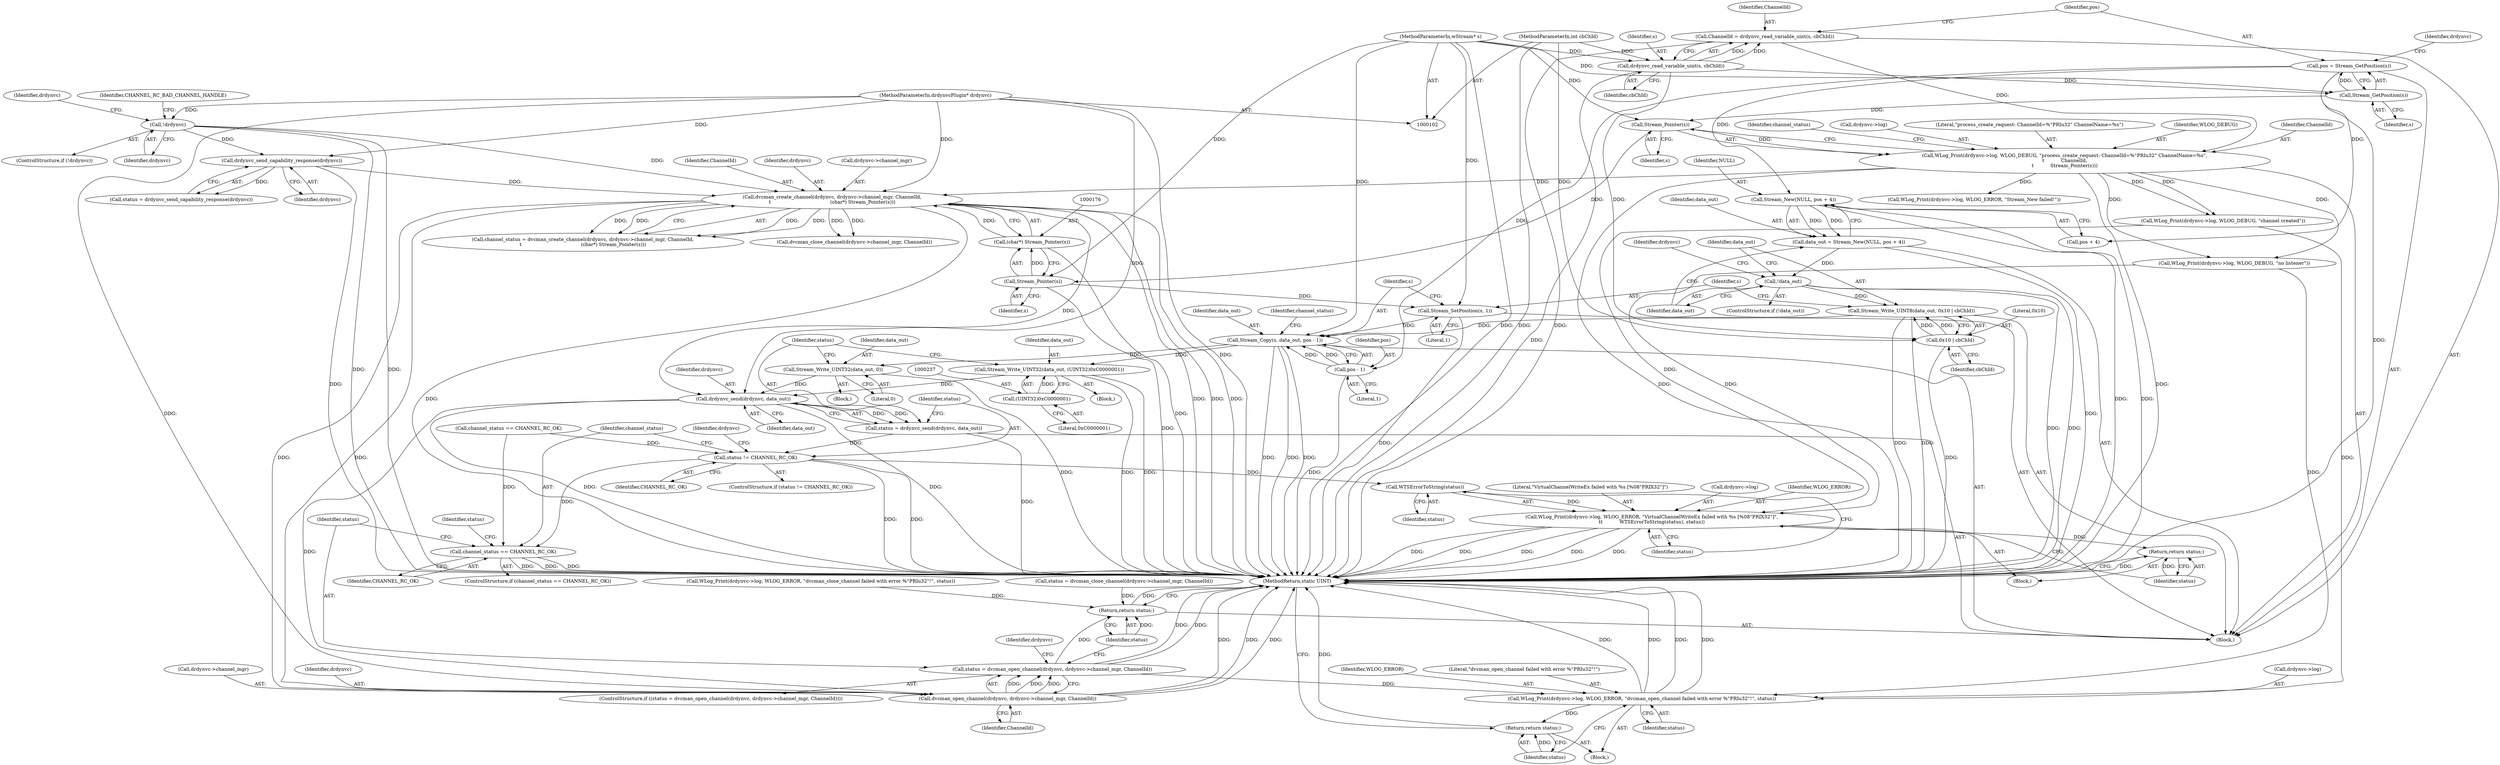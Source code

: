 digraph "0_FreeRDP_baee520e3dd9be6511c45a14c5f5e77784de1471_2@API" {
"1000241" [label="(Call,drdynvc_send(drdynvc, data_out))"];
"1000169" [label="(Call,dvcman_create_channel(drdynvc, drdynvc->channel_mgr, ChannelId,\n\t                                       (char*) Stream_Pointer(s)))"];
"1000114" [label="(Call,!drdynvc)"];
"1000103" [label="(MethodParameterIn,drdynvcPlugin* drdynvc)"];
"1000133" [label="(Call,drdynvc_send_capability_response(drdynvc))"];
"1000158" [label="(Call,WLog_Print(drdynvc->log, WLOG_DEBUG, \"process_create_request: ChannelId=%\"PRIu32\" ChannelName=%s\",\n\t           ChannelId,\n\t           Stream_Pointer(s)))"];
"1000149" [label="(Call,ChannelId = drdynvc_read_variable_uint(s, cbChId))"];
"1000151" [label="(Call,drdynvc_read_variable_uint(s, cbChId))"];
"1000106" [label="(MethodParameterIn,wStream* s)"];
"1000105" [label="(MethodParameterIn,int cbChId)"];
"1000165" [label="(Call,Stream_Pointer(s))"];
"1000156" [label="(Call,Stream_GetPosition(s))"];
"1000175" [label="(Call,(char*) Stream_Pointer(s))"];
"1000177" [label="(Call,Stream_Pointer(s))"];
"1000234" [label="(Call,Stream_Write_UINT32(data_out, (UINT32)0xC0000001))"];
"1000206" [label="(Call,Stream_Copy(s, data_out, pos - 1))"];
"1000203" [label="(Call,Stream_SetPosition(s, 1))"];
"1000198" [label="(Call,Stream_Write_UINT8(data_out, 0x10 | cbChId))"];
"1000187" [label="(Call,!data_out)"];
"1000179" [label="(Call,data_out = Stream_New(NULL, pos + 4))"];
"1000181" [label="(Call,Stream_New(NULL, pos + 4))"];
"1000154" [label="(Call,pos = Stream_GetPosition(s))"];
"1000200" [label="(Call,0x10 | cbChId)"];
"1000209" [label="(Call,pos - 1)"];
"1000236" [label="(Call,(UINT32)0xC0000001)"];
"1000223" [label="(Call,Stream_Write_UINT32(data_out, 0))"];
"1000239" [label="(Call,status = drdynvc_send(drdynvc, data_out))"];
"1000245" [label="(Call,status != CHANNEL_RC_OK)"];
"1000255" [label="(Call,WTSErrorToString(status))"];
"1000249" [label="(Call,WLog_Print(drdynvc->log, WLOG_ERROR, \"VirtualChannelWriteEx failed with %s [%08\"PRIX32\"]\",\n\t\t           WTSErrorToString(status), status))"];
"1000258" [label="(Return,return status;)"];
"1000261" [label="(Call,channel_status == CHANNEL_RC_OK)"];
"1000268" [label="(Call,dvcman_open_channel(drdynvc, drdynvc->channel_mgr, ChannelId))"];
"1000266" [label="(Call,status = dvcman_open_channel(drdynvc, drdynvc->channel_mgr, ChannelId))"];
"1000275" [label="(Call,WLog_Print(drdynvc->log, WLOG_ERROR, \"dvcman_open_channel failed with error %\"PRIu32\"!\", status))"];
"1000282" [label="(Return,return status;)"];
"1000301" [label="(Return,return status;)"];
"1000182" [label="(Identifier,NULL)"];
"1000242" [label="(Identifier,drdynvc)"];
"1000243" [label="(Identifier,data_out)"];
"1000258" [label="(Return,return status;)"];
"1000151" [label="(Call,drdynvc_read_variable_uint(s, cbChId))"];
"1000186" [label="(ControlStructure,if (!data_out))"];
"1000257" [label="(Identifier,status)"];
"1000273" [label="(Identifier,ChannelId)"];
"1000270" [label="(Call,drdynvc->channel_mgr)"];
"1000301" [label="(Return,return status;)"];
"1000117" [label="(Identifier,CHANNEL_RC_BAD_CHANNEL_HANDLE)"];
"1000213" [label="(Call,channel_status == CHANNEL_RC_OK)"];
"1000277" [label="(Identifier,drdynvc)"];
"1000210" [label="(Identifier,pos)"];
"1000156" [label="(Call,Stream_GetPosition(s))"];
"1000211" [label="(Literal,1)"];
"1000217" [label="(Call,WLog_Print(drdynvc->log, WLOG_DEBUG, \"channel created\"))"];
"1000178" [label="(Identifier,s)"];
"1000240" [label="(Identifier,status)"];
"1000162" [label="(Identifier,WLOG_DEBUG)"];
"1000265" [label="(ControlStructure,if ((status = dvcman_open_channel(drdynvc, drdynvc->channel_mgr, ChannelId))))"];
"1000228" [label="(Call,WLog_Print(drdynvc->log, WLOG_DEBUG, \"no listener\"))"];
"1000275" [label="(Call,WLog_Print(drdynvc->log, WLOG_ERROR, \"dvcman_open_channel failed with error %\"PRIu32\"!\", status))"];
"1000241" [label="(Call,drdynvc_send(drdynvc, data_out))"];
"1000115" [label="(Identifier,drdynvc)"];
"1000154" [label="(Call,pos = Stream_GetPosition(s))"];
"1000179" [label="(Call,data_out = Stream_New(NULL, pos + 4))"];
"1000170" [label="(Identifier,drdynvc)"];
"1000114" [label="(Call,!drdynvc)"];
"1000234" [label="(Call,Stream_Write_UINT32(data_out, (UINT32)0xC0000001))"];
"1000209" [label="(Call,pos - 1)"];
"1000236" [label="(Call,(UINT32)0xC0000001)"];
"1000227" [label="(Block,)"];
"1000287" [label="(Call,status = dvcman_close_channel(drdynvc->channel_mgr, ChannelId))"];
"1000247" [label="(Identifier,CHANNEL_RC_OK)"];
"1000177" [label="(Call,Stream_Pointer(s))"];
"1000256" [label="(Identifier,status)"];
"1000167" [label="(Call,channel_status = dvcman_create_channel(drdynvc, drdynvc->channel_mgr, ChannelId,\n\t                                       (char*) Stream_Pointer(s)))"];
"1000206" [label="(Call,Stream_Copy(s, data_out, pos - 1))"];
"1000205" [label="(Literal,1)"];
"1000248" [label="(Block,)"];
"1000171" [label="(Call,drdynvc->channel_mgr)"];
"1000251" [label="(Identifier,drdynvc)"];
"1000164" [label="(Identifier,ChannelId)"];
"1000160" [label="(Identifier,drdynvc)"];
"1000169" [label="(Call,dvcman_create_channel(drdynvc, drdynvc->channel_mgr, ChannelId,\n\t                                       (char*) Stream_Pointer(s)))"];
"1000216" [label="(Block,)"];
"1000200" [label="(Call,0x10 | cbChId)"];
"1000245" [label="(Call,status != CHANNEL_RC_OK)"];
"1000168" [label="(Identifier,channel_status)"];
"1000149" [label="(Call,ChannelId = drdynvc_read_variable_uint(s, cbChId))"];
"1000244" [label="(ControlStructure,if (status != CHANNEL_RC_OK))"];
"1000263" [label="(Identifier,CHANNEL_RC_OK)"];
"1000288" [label="(Identifier,status)"];
"1000192" [label="(Identifier,drdynvc)"];
"1000260" [label="(ControlStructure,if (channel_status == CHANNEL_RC_OK))"];
"1000279" [label="(Identifier,WLOG_ERROR)"];
"1000175" [label="(Call,(char*) Stream_Pointer(s))"];
"1000250" [label="(Call,drdynvc->log)"];
"1000224" [label="(Identifier,data_out)"];
"1000281" [label="(Identifier,status)"];
"1000294" [label="(Call,WLog_Print(drdynvc->log, WLOG_ERROR, \"dvcman_close_channel failed with error %\"PRIu32\"!\", status))"];
"1000249" [label="(Call,WLog_Print(drdynvc->log, WLOG_ERROR, \"VirtualChannelWriteEx failed with %s [%08\"PRIX32\"]\",\n\t\t           WTSErrorToString(status), status))"];
"1000303" [label="(MethodReturn,static UINT)"];
"1000155" [label="(Identifier,pos)"];
"1000157" [label="(Identifier,s)"];
"1000204" [label="(Identifier,s)"];
"1000190" [label="(Call,WLog_Print(drdynvc->log, WLOG_ERROR, \"Stream_New failed!\"))"];
"1000289" [label="(Call,dvcman_close_channel(drdynvc->channel_mgr, ChannelId))"];
"1000183" [label="(Call,pos + 4)"];
"1000153" [label="(Identifier,cbChId)"];
"1000133" [label="(Call,drdynvc_send_capability_response(drdynvc))"];
"1000131" [label="(Call,status = drdynvc_send_capability_response(drdynvc))"];
"1000107" [label="(Block,)"];
"1000103" [label="(MethodParameterIn,drdynvcPlugin* drdynvc)"];
"1000106" [label="(MethodParameterIn,wStream* s)"];
"1000282" [label="(Return,return status;)"];
"1000269" [label="(Identifier,drdynvc)"];
"1000253" [label="(Identifier,WLOG_ERROR)"];
"1000268" [label="(Call,dvcman_open_channel(drdynvc, drdynvc->channel_mgr, ChannelId))"];
"1000283" [label="(Identifier,status)"];
"1000134" [label="(Identifier,drdynvc)"];
"1000274" [label="(Block,)"];
"1000174" [label="(Identifier,ChannelId)"];
"1000152" [label="(Identifier,s)"];
"1000280" [label="(Literal,\"dvcman_open_channel failed with error %\"PRIu32\"!\")"];
"1000276" [label="(Call,drdynvc->log)"];
"1000150" [label="(Identifier,ChannelId)"];
"1000105" [label="(MethodParameterIn,int cbChId)"];
"1000259" [label="(Identifier,status)"];
"1000158" [label="(Call,WLog_Print(drdynvc->log, WLOG_DEBUG, \"process_create_request: ChannelId=%\"PRIu32\" ChannelName=%s\",\n\t           ChannelId,\n\t           Stream_Pointer(s)))"];
"1000208" [label="(Identifier,data_out)"];
"1000262" [label="(Identifier,channel_status)"];
"1000121" [label="(Identifier,drdynvc)"];
"1000254" [label="(Literal,\"VirtualChannelWriteEx failed with %s [%08\"PRIX32\"]\")"];
"1000166" [label="(Identifier,s)"];
"1000188" [label="(Identifier,data_out)"];
"1000198" [label="(Call,Stream_Write_UINT8(data_out, 0x10 | cbChId))"];
"1000246" [label="(Identifier,status)"];
"1000267" [label="(Identifier,status)"];
"1000223" [label="(Call,Stream_Write_UINT32(data_out, 0))"];
"1000180" [label="(Identifier,data_out)"];
"1000225" [label="(Literal,0)"];
"1000165" [label="(Call,Stream_Pointer(s))"];
"1000113" [label="(ControlStructure,if (!drdynvc))"];
"1000214" [label="(Identifier,channel_status)"];
"1000203" [label="(Call,Stream_SetPosition(s, 1))"];
"1000266" [label="(Call,status = dvcman_open_channel(drdynvc, drdynvc->channel_mgr, ChannelId))"];
"1000207" [label="(Identifier,s)"];
"1000159" [label="(Call,drdynvc->log)"];
"1000187" [label="(Call,!data_out)"];
"1000255" [label="(Call,WTSErrorToString(status))"];
"1000163" [label="(Literal,\"process_create_request: ChannelId=%\"PRIu32\" ChannelName=%s\")"];
"1000235" [label="(Identifier,data_out)"];
"1000202" [label="(Identifier,cbChId)"];
"1000238" [label="(Literal,0xC0000001)"];
"1000201" [label="(Literal,0x10)"];
"1000261" [label="(Call,channel_status == CHANNEL_RC_OK)"];
"1000199" [label="(Identifier,data_out)"];
"1000302" [label="(Identifier,status)"];
"1000239" [label="(Call,status = drdynvc_send(drdynvc, data_out))"];
"1000181" [label="(Call,Stream_New(NULL, pos + 4))"];
"1000241" -> "1000239"  [label="AST: "];
"1000241" -> "1000243"  [label="CFG: "];
"1000242" -> "1000241"  [label="AST: "];
"1000243" -> "1000241"  [label="AST: "];
"1000239" -> "1000241"  [label="CFG: "];
"1000241" -> "1000303"  [label="DDG: "];
"1000241" -> "1000303"  [label="DDG: "];
"1000241" -> "1000239"  [label="DDG: "];
"1000241" -> "1000239"  [label="DDG: "];
"1000169" -> "1000241"  [label="DDG: "];
"1000103" -> "1000241"  [label="DDG: "];
"1000234" -> "1000241"  [label="DDG: "];
"1000223" -> "1000241"  [label="DDG: "];
"1000241" -> "1000268"  [label="DDG: "];
"1000169" -> "1000167"  [label="AST: "];
"1000169" -> "1000175"  [label="CFG: "];
"1000170" -> "1000169"  [label="AST: "];
"1000171" -> "1000169"  [label="AST: "];
"1000174" -> "1000169"  [label="AST: "];
"1000175" -> "1000169"  [label="AST: "];
"1000167" -> "1000169"  [label="CFG: "];
"1000169" -> "1000303"  [label="DDG: "];
"1000169" -> "1000303"  [label="DDG: "];
"1000169" -> "1000303"  [label="DDG: "];
"1000169" -> "1000303"  [label="DDG: "];
"1000169" -> "1000167"  [label="DDG: "];
"1000169" -> "1000167"  [label="DDG: "];
"1000169" -> "1000167"  [label="DDG: "];
"1000169" -> "1000167"  [label="DDG: "];
"1000114" -> "1000169"  [label="DDG: "];
"1000133" -> "1000169"  [label="DDG: "];
"1000103" -> "1000169"  [label="DDG: "];
"1000158" -> "1000169"  [label="DDG: "];
"1000175" -> "1000169"  [label="DDG: "];
"1000169" -> "1000268"  [label="DDG: "];
"1000169" -> "1000268"  [label="DDG: "];
"1000169" -> "1000289"  [label="DDG: "];
"1000169" -> "1000289"  [label="DDG: "];
"1000114" -> "1000113"  [label="AST: "];
"1000114" -> "1000115"  [label="CFG: "];
"1000115" -> "1000114"  [label="AST: "];
"1000117" -> "1000114"  [label="CFG: "];
"1000121" -> "1000114"  [label="CFG: "];
"1000114" -> "1000303"  [label="DDG: "];
"1000114" -> "1000303"  [label="DDG: "];
"1000103" -> "1000114"  [label="DDG: "];
"1000114" -> "1000133"  [label="DDG: "];
"1000103" -> "1000102"  [label="AST: "];
"1000103" -> "1000303"  [label="DDG: "];
"1000103" -> "1000133"  [label="DDG: "];
"1000103" -> "1000268"  [label="DDG: "];
"1000133" -> "1000131"  [label="AST: "];
"1000133" -> "1000134"  [label="CFG: "];
"1000134" -> "1000133"  [label="AST: "];
"1000131" -> "1000133"  [label="CFG: "];
"1000133" -> "1000303"  [label="DDG: "];
"1000133" -> "1000131"  [label="DDG: "];
"1000158" -> "1000107"  [label="AST: "];
"1000158" -> "1000165"  [label="CFG: "];
"1000159" -> "1000158"  [label="AST: "];
"1000162" -> "1000158"  [label="AST: "];
"1000163" -> "1000158"  [label="AST: "];
"1000164" -> "1000158"  [label="AST: "];
"1000165" -> "1000158"  [label="AST: "];
"1000168" -> "1000158"  [label="CFG: "];
"1000158" -> "1000303"  [label="DDG: "];
"1000158" -> "1000303"  [label="DDG: "];
"1000149" -> "1000158"  [label="DDG: "];
"1000165" -> "1000158"  [label="DDG: "];
"1000158" -> "1000190"  [label="DDG: "];
"1000158" -> "1000217"  [label="DDG: "];
"1000158" -> "1000217"  [label="DDG: "];
"1000158" -> "1000228"  [label="DDG: "];
"1000158" -> "1000228"  [label="DDG: "];
"1000149" -> "1000107"  [label="AST: "];
"1000149" -> "1000151"  [label="CFG: "];
"1000150" -> "1000149"  [label="AST: "];
"1000151" -> "1000149"  [label="AST: "];
"1000155" -> "1000149"  [label="CFG: "];
"1000149" -> "1000303"  [label="DDG: "];
"1000151" -> "1000149"  [label="DDG: "];
"1000151" -> "1000149"  [label="DDG: "];
"1000151" -> "1000153"  [label="CFG: "];
"1000152" -> "1000151"  [label="AST: "];
"1000153" -> "1000151"  [label="AST: "];
"1000151" -> "1000303"  [label="DDG: "];
"1000106" -> "1000151"  [label="DDG: "];
"1000105" -> "1000151"  [label="DDG: "];
"1000151" -> "1000156"  [label="DDG: "];
"1000151" -> "1000200"  [label="DDG: "];
"1000106" -> "1000102"  [label="AST: "];
"1000106" -> "1000303"  [label="DDG: "];
"1000106" -> "1000156"  [label="DDG: "];
"1000106" -> "1000165"  [label="DDG: "];
"1000106" -> "1000177"  [label="DDG: "];
"1000106" -> "1000203"  [label="DDG: "];
"1000106" -> "1000206"  [label="DDG: "];
"1000105" -> "1000102"  [label="AST: "];
"1000105" -> "1000303"  [label="DDG: "];
"1000105" -> "1000200"  [label="DDG: "];
"1000165" -> "1000166"  [label="CFG: "];
"1000166" -> "1000165"  [label="AST: "];
"1000156" -> "1000165"  [label="DDG: "];
"1000165" -> "1000177"  [label="DDG: "];
"1000156" -> "1000154"  [label="AST: "];
"1000156" -> "1000157"  [label="CFG: "];
"1000157" -> "1000156"  [label="AST: "];
"1000154" -> "1000156"  [label="CFG: "];
"1000156" -> "1000154"  [label="DDG: "];
"1000175" -> "1000177"  [label="CFG: "];
"1000176" -> "1000175"  [label="AST: "];
"1000177" -> "1000175"  [label="AST: "];
"1000175" -> "1000303"  [label="DDG: "];
"1000177" -> "1000175"  [label="DDG: "];
"1000177" -> "1000178"  [label="CFG: "];
"1000178" -> "1000177"  [label="AST: "];
"1000177" -> "1000303"  [label="DDG: "];
"1000177" -> "1000203"  [label="DDG: "];
"1000234" -> "1000227"  [label="AST: "];
"1000234" -> "1000236"  [label="CFG: "];
"1000235" -> "1000234"  [label="AST: "];
"1000236" -> "1000234"  [label="AST: "];
"1000240" -> "1000234"  [label="CFG: "];
"1000234" -> "1000303"  [label="DDG: "];
"1000234" -> "1000303"  [label="DDG: "];
"1000206" -> "1000234"  [label="DDG: "];
"1000236" -> "1000234"  [label="DDG: "];
"1000206" -> "1000107"  [label="AST: "];
"1000206" -> "1000209"  [label="CFG: "];
"1000207" -> "1000206"  [label="AST: "];
"1000208" -> "1000206"  [label="AST: "];
"1000209" -> "1000206"  [label="AST: "];
"1000214" -> "1000206"  [label="CFG: "];
"1000206" -> "1000303"  [label="DDG: "];
"1000206" -> "1000303"  [label="DDG: "];
"1000206" -> "1000303"  [label="DDG: "];
"1000203" -> "1000206"  [label="DDG: "];
"1000198" -> "1000206"  [label="DDG: "];
"1000209" -> "1000206"  [label="DDG: "];
"1000209" -> "1000206"  [label="DDG: "];
"1000206" -> "1000223"  [label="DDG: "];
"1000203" -> "1000107"  [label="AST: "];
"1000203" -> "1000205"  [label="CFG: "];
"1000204" -> "1000203"  [label="AST: "];
"1000205" -> "1000203"  [label="AST: "];
"1000207" -> "1000203"  [label="CFG: "];
"1000203" -> "1000303"  [label="DDG: "];
"1000198" -> "1000107"  [label="AST: "];
"1000198" -> "1000200"  [label="CFG: "];
"1000199" -> "1000198"  [label="AST: "];
"1000200" -> "1000198"  [label="AST: "];
"1000204" -> "1000198"  [label="CFG: "];
"1000198" -> "1000303"  [label="DDG: "];
"1000198" -> "1000303"  [label="DDG: "];
"1000187" -> "1000198"  [label="DDG: "];
"1000200" -> "1000198"  [label="DDG: "];
"1000200" -> "1000198"  [label="DDG: "];
"1000187" -> "1000186"  [label="AST: "];
"1000187" -> "1000188"  [label="CFG: "];
"1000188" -> "1000187"  [label="AST: "];
"1000192" -> "1000187"  [label="CFG: "];
"1000199" -> "1000187"  [label="CFG: "];
"1000187" -> "1000303"  [label="DDG: "];
"1000187" -> "1000303"  [label="DDG: "];
"1000179" -> "1000187"  [label="DDG: "];
"1000179" -> "1000107"  [label="AST: "];
"1000179" -> "1000181"  [label="CFG: "];
"1000180" -> "1000179"  [label="AST: "];
"1000181" -> "1000179"  [label="AST: "];
"1000188" -> "1000179"  [label="CFG: "];
"1000179" -> "1000303"  [label="DDG: "];
"1000181" -> "1000179"  [label="DDG: "];
"1000181" -> "1000179"  [label="DDG: "];
"1000181" -> "1000183"  [label="CFG: "];
"1000182" -> "1000181"  [label="AST: "];
"1000183" -> "1000181"  [label="AST: "];
"1000181" -> "1000303"  [label="DDG: "];
"1000181" -> "1000303"  [label="DDG: "];
"1000154" -> "1000181"  [label="DDG: "];
"1000154" -> "1000107"  [label="AST: "];
"1000155" -> "1000154"  [label="AST: "];
"1000160" -> "1000154"  [label="CFG: "];
"1000154" -> "1000303"  [label="DDG: "];
"1000154" -> "1000183"  [label="DDG: "];
"1000154" -> "1000209"  [label="DDG: "];
"1000200" -> "1000202"  [label="CFG: "];
"1000201" -> "1000200"  [label="AST: "];
"1000202" -> "1000200"  [label="AST: "];
"1000200" -> "1000303"  [label="DDG: "];
"1000209" -> "1000211"  [label="CFG: "];
"1000210" -> "1000209"  [label="AST: "];
"1000211" -> "1000209"  [label="AST: "];
"1000209" -> "1000303"  [label="DDG: "];
"1000236" -> "1000238"  [label="CFG: "];
"1000237" -> "1000236"  [label="AST: "];
"1000238" -> "1000236"  [label="AST: "];
"1000223" -> "1000216"  [label="AST: "];
"1000223" -> "1000225"  [label="CFG: "];
"1000224" -> "1000223"  [label="AST: "];
"1000225" -> "1000223"  [label="AST: "];
"1000240" -> "1000223"  [label="CFG: "];
"1000223" -> "1000303"  [label="DDG: "];
"1000239" -> "1000107"  [label="AST: "];
"1000240" -> "1000239"  [label="AST: "];
"1000246" -> "1000239"  [label="CFG: "];
"1000239" -> "1000303"  [label="DDG: "];
"1000239" -> "1000245"  [label="DDG: "];
"1000245" -> "1000244"  [label="AST: "];
"1000245" -> "1000247"  [label="CFG: "];
"1000246" -> "1000245"  [label="AST: "];
"1000247" -> "1000245"  [label="AST: "];
"1000251" -> "1000245"  [label="CFG: "];
"1000262" -> "1000245"  [label="CFG: "];
"1000245" -> "1000303"  [label="DDG: "];
"1000245" -> "1000303"  [label="DDG: "];
"1000213" -> "1000245"  [label="DDG: "];
"1000245" -> "1000255"  [label="DDG: "];
"1000245" -> "1000261"  [label="DDG: "];
"1000255" -> "1000249"  [label="AST: "];
"1000255" -> "1000256"  [label="CFG: "];
"1000256" -> "1000255"  [label="AST: "];
"1000257" -> "1000255"  [label="CFG: "];
"1000255" -> "1000249"  [label="DDG: "];
"1000249" -> "1000248"  [label="AST: "];
"1000249" -> "1000257"  [label="CFG: "];
"1000250" -> "1000249"  [label="AST: "];
"1000253" -> "1000249"  [label="AST: "];
"1000254" -> "1000249"  [label="AST: "];
"1000257" -> "1000249"  [label="AST: "];
"1000259" -> "1000249"  [label="CFG: "];
"1000249" -> "1000303"  [label="DDG: "];
"1000249" -> "1000303"  [label="DDG: "];
"1000249" -> "1000303"  [label="DDG: "];
"1000249" -> "1000303"  [label="DDG: "];
"1000249" -> "1000303"  [label="DDG: "];
"1000228" -> "1000249"  [label="DDG: "];
"1000217" -> "1000249"  [label="DDG: "];
"1000249" -> "1000258"  [label="DDG: "];
"1000258" -> "1000248"  [label="AST: "];
"1000258" -> "1000259"  [label="CFG: "];
"1000259" -> "1000258"  [label="AST: "];
"1000303" -> "1000258"  [label="CFG: "];
"1000258" -> "1000303"  [label="DDG: "];
"1000259" -> "1000258"  [label="DDG: "];
"1000261" -> "1000260"  [label="AST: "];
"1000261" -> "1000263"  [label="CFG: "];
"1000262" -> "1000261"  [label="AST: "];
"1000263" -> "1000261"  [label="AST: "];
"1000267" -> "1000261"  [label="CFG: "];
"1000288" -> "1000261"  [label="CFG: "];
"1000261" -> "1000303"  [label="DDG: "];
"1000261" -> "1000303"  [label="DDG: "];
"1000261" -> "1000303"  [label="DDG: "];
"1000213" -> "1000261"  [label="DDG: "];
"1000268" -> "1000266"  [label="AST: "];
"1000268" -> "1000273"  [label="CFG: "];
"1000269" -> "1000268"  [label="AST: "];
"1000270" -> "1000268"  [label="AST: "];
"1000273" -> "1000268"  [label="AST: "];
"1000266" -> "1000268"  [label="CFG: "];
"1000268" -> "1000303"  [label="DDG: "];
"1000268" -> "1000303"  [label="DDG: "];
"1000268" -> "1000303"  [label="DDG: "];
"1000268" -> "1000266"  [label="DDG: "];
"1000268" -> "1000266"  [label="DDG: "];
"1000268" -> "1000266"  [label="DDG: "];
"1000266" -> "1000265"  [label="AST: "];
"1000267" -> "1000266"  [label="AST: "];
"1000277" -> "1000266"  [label="CFG: "];
"1000302" -> "1000266"  [label="CFG: "];
"1000266" -> "1000303"  [label="DDG: "];
"1000266" -> "1000303"  [label="DDG: "];
"1000266" -> "1000275"  [label="DDG: "];
"1000266" -> "1000301"  [label="DDG: "];
"1000275" -> "1000274"  [label="AST: "];
"1000275" -> "1000281"  [label="CFG: "];
"1000276" -> "1000275"  [label="AST: "];
"1000279" -> "1000275"  [label="AST: "];
"1000280" -> "1000275"  [label="AST: "];
"1000281" -> "1000275"  [label="AST: "];
"1000283" -> "1000275"  [label="CFG: "];
"1000275" -> "1000303"  [label="DDG: "];
"1000275" -> "1000303"  [label="DDG: "];
"1000275" -> "1000303"  [label="DDG: "];
"1000275" -> "1000303"  [label="DDG: "];
"1000228" -> "1000275"  [label="DDG: "];
"1000217" -> "1000275"  [label="DDG: "];
"1000275" -> "1000282"  [label="DDG: "];
"1000282" -> "1000274"  [label="AST: "];
"1000282" -> "1000283"  [label="CFG: "];
"1000283" -> "1000282"  [label="AST: "];
"1000303" -> "1000282"  [label="CFG: "];
"1000282" -> "1000303"  [label="DDG: "];
"1000283" -> "1000282"  [label="DDG: "];
"1000301" -> "1000107"  [label="AST: "];
"1000301" -> "1000302"  [label="CFG: "];
"1000302" -> "1000301"  [label="AST: "];
"1000303" -> "1000301"  [label="CFG: "];
"1000301" -> "1000303"  [label="DDG: "];
"1000302" -> "1000301"  [label="DDG: "];
"1000294" -> "1000301"  [label="DDG: "];
"1000287" -> "1000301"  [label="DDG: "];
}
